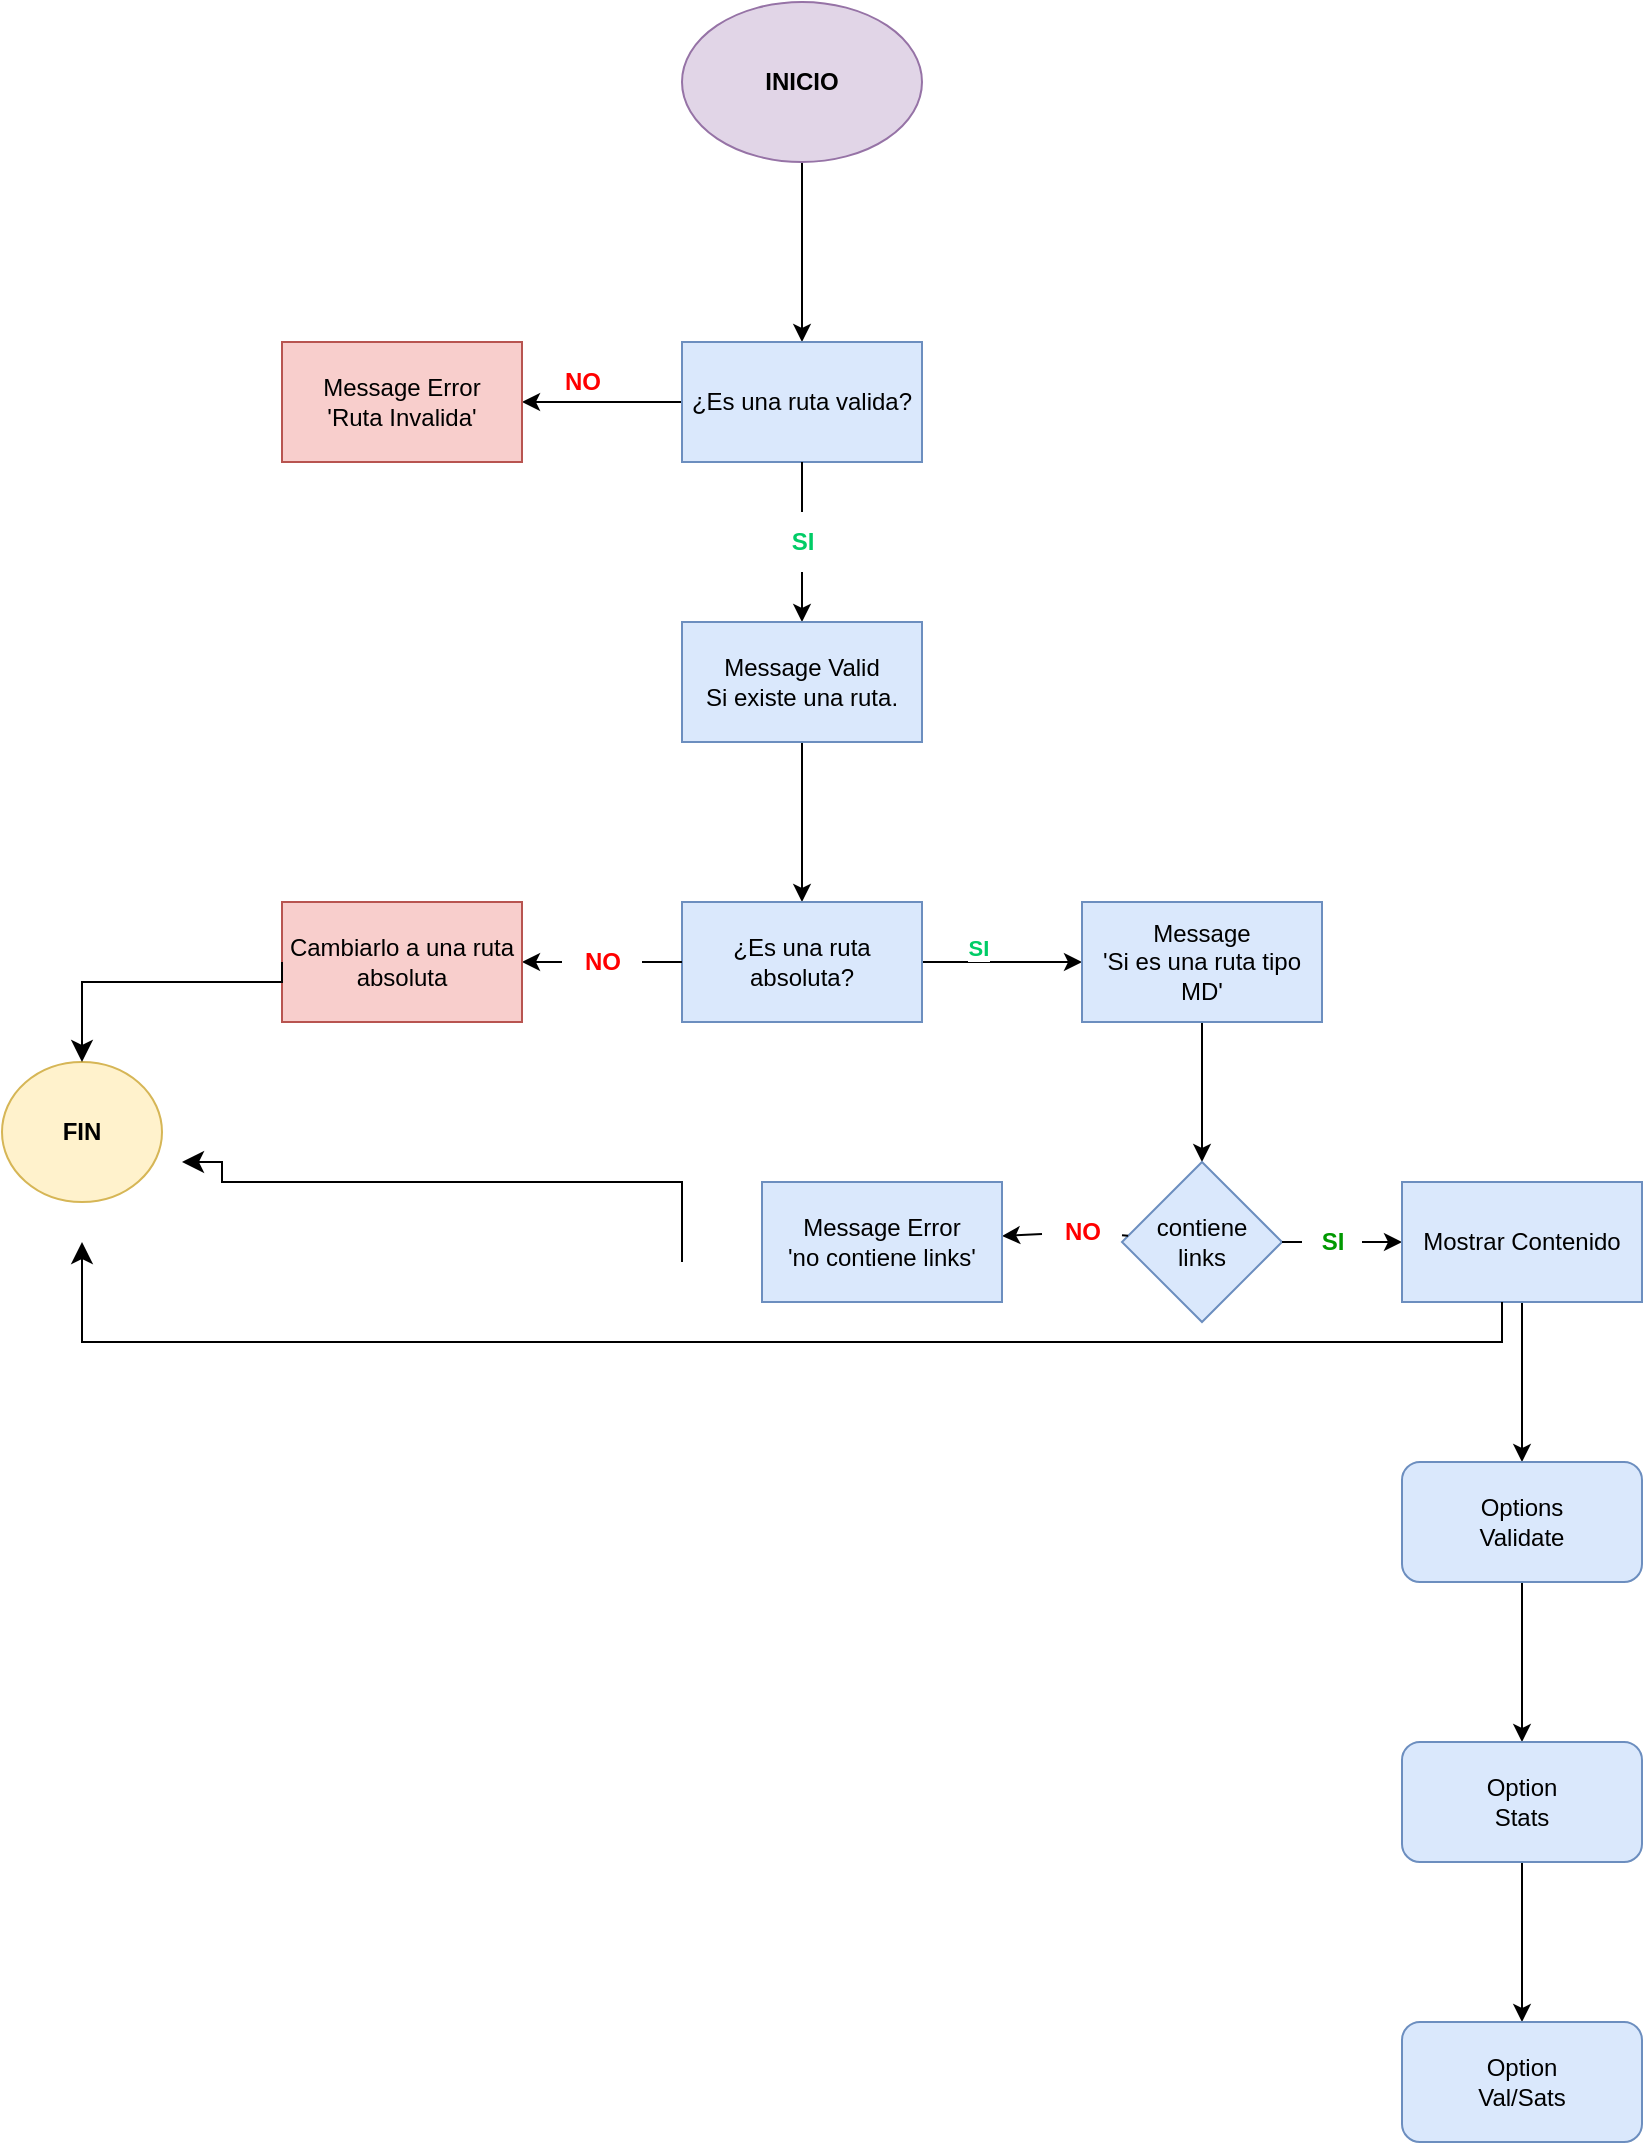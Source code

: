 <mxfile>
    <diagram id="WkN2gkq7quPrJt_TmMwt" name="Page-1">
        <mxGraphModel dx="1835" dy="787" grid="1" gridSize="10" guides="1" tooltips="1" connect="1" arrows="1" fold="1" page="1" pageScale="1" pageWidth="850" pageHeight="1100" math="0" shadow="0">
            <root>
                <mxCell id="0"/>
                <mxCell id="1" parent="0"/>
                <mxCell id="5" value="" style="edgeStyle=none;html=1;" edge="1" parent="1" source="2" target="4">
                    <mxGeometry relative="1" as="geometry"/>
                </mxCell>
                <mxCell id="2" value="&lt;b&gt;INICIO&lt;/b&gt;" style="ellipse;whiteSpace=wrap;html=1;fillColor=#e1d5e7;strokeColor=#9673a6;" vertex="1" parent="1">
                    <mxGeometry x="220" y="10" width="120" height="80" as="geometry"/>
                </mxCell>
                <mxCell id="7" value="" style="edgeStyle=none;html=1;" edge="1" parent="1" source="4" target="6">
                    <mxGeometry relative="1" as="geometry"/>
                </mxCell>
                <mxCell id="10" value="" style="edgeStyle=none;html=1;fontColor=#FF0000;startArrow=none;" edge="1" parent="1" source="11" target="9">
                    <mxGeometry relative="1" as="geometry"/>
                </mxCell>
                <mxCell id="4" value="¿Es una ruta valida?" style="whiteSpace=wrap;html=1;fillColor=#dae8fc;strokeColor=#6c8ebf;" vertex="1" parent="1">
                    <mxGeometry x="220" y="180" width="120" height="60" as="geometry"/>
                </mxCell>
                <mxCell id="6" value="Message Error&lt;br&gt;'Ruta Invalida'" style="whiteSpace=wrap;html=1;fillColor=#f8cecc;strokeColor=#b85450;" vertex="1" parent="1">
                    <mxGeometry x="20" y="180" width="120" height="60" as="geometry"/>
                </mxCell>
                <mxCell id="8" value="&lt;font color=&quot;#ff0000&quot;&gt;&lt;b&gt;NO&lt;/b&gt;&lt;/font&gt;" style="text;html=1;align=center;verticalAlign=middle;resizable=0;points=[];autosize=1;strokeColor=none;fillColor=none;" vertex="1" parent="1">
                    <mxGeometry x="150" y="185" width="40" height="30" as="geometry"/>
                </mxCell>
                <mxCell id="13" value="" style="edgeStyle=none;html=1;fontColor=#00CC66;" edge="1" parent="1" source="9" target="12">
                    <mxGeometry relative="1" as="geometry"/>
                </mxCell>
                <mxCell id="9" value="Message Valid&lt;br&gt;Si existe una ruta." style="whiteSpace=wrap;html=1;fillColor=#dae8fc;strokeColor=#6c8ebf;" vertex="1" parent="1">
                    <mxGeometry x="220" y="320" width="120" height="60" as="geometry"/>
                </mxCell>
                <mxCell id="15" value="" style="edgeStyle=none;html=1;fontColor=#00CC66;" edge="1" parent="1" source="12" target="14">
                    <mxGeometry relative="1" as="geometry"/>
                </mxCell>
                <mxCell id="18" value="&lt;b&gt;SI&lt;/b&gt;" style="edgeLabel;html=1;align=center;verticalAlign=middle;resizable=0;points=[];fontColor=#00CC66;" vertex="1" connectable="0" parent="15">
                    <mxGeometry x="-0.308" y="7" relative="1" as="geometry">
                        <mxPoint as="offset"/>
                    </mxGeometry>
                </mxCell>
                <mxCell id="17" value="" style="edgeStyle=none;html=1;fontColor=#00CC66;startArrow=none;" edge="1" parent="1" source="20" target="16">
                    <mxGeometry relative="1" as="geometry"/>
                </mxCell>
                <mxCell id="12" value="¿Es una ruta absoluta?" style="whiteSpace=wrap;html=1;fillColor=#dae8fc;strokeColor=#6c8ebf;" vertex="1" parent="1">
                    <mxGeometry x="220" y="460" width="120" height="60" as="geometry"/>
                </mxCell>
                <mxCell id="23" value="" style="edgeStyle=none;html=1;fontColor=#FF0000;" edge="1" parent="1" source="14" target="22">
                    <mxGeometry relative="1" as="geometry"/>
                </mxCell>
                <mxCell id="14" value="Message&lt;br&gt;'Si es una ruta tipo MD'" style="whiteSpace=wrap;html=1;fillColor=#dae8fc;strokeColor=#6c8ebf;" vertex="1" parent="1">
                    <mxGeometry x="420" y="460" width="120" height="60" as="geometry"/>
                </mxCell>
                <mxCell id="16" value="Cambiarlo a una ruta absoluta" style="whiteSpace=wrap;html=1;fillColor=#f8cecc;strokeColor=#b85450;" vertex="1" parent="1">
                    <mxGeometry x="20" y="460" width="120" height="60" as="geometry"/>
                </mxCell>
                <mxCell id="19" value="" style="edgeStyle=none;html=1;fontColor=#FF0000;endArrow=none;" edge="1" parent="1" source="4" target="11">
                    <mxGeometry relative="1" as="geometry">
                        <mxPoint x="280" y="240" as="sourcePoint"/>
                        <mxPoint x="280" y="320" as="targetPoint"/>
                    </mxGeometry>
                </mxCell>
                <mxCell id="11" value="&lt;font color=&quot;#00cc66&quot;&gt;&lt;b&gt;SI&lt;/b&gt;&lt;/font&gt;" style="text;html=1;align=center;verticalAlign=middle;resizable=0;points=[];autosize=1;strokeColor=none;fillColor=none;fontColor=#FF0000;" vertex="1" parent="1">
                    <mxGeometry x="265" y="265" width="30" height="30" as="geometry"/>
                </mxCell>
                <mxCell id="21" value="" style="edgeStyle=none;html=1;fontColor=#00CC66;endArrow=none;" edge="1" parent="1" source="12" target="20">
                    <mxGeometry relative="1" as="geometry">
                        <mxPoint x="220" y="490" as="sourcePoint"/>
                        <mxPoint x="140" y="490" as="targetPoint"/>
                    </mxGeometry>
                </mxCell>
                <mxCell id="20" value="&lt;b&gt;&lt;font color=&quot;#ff0000&quot;&gt;NO&lt;/font&gt;&lt;/b&gt;" style="text;html=1;align=center;verticalAlign=middle;resizable=0;points=[];autosize=1;strokeColor=none;fillColor=none;fontColor=#00CC66;" vertex="1" parent="1">
                    <mxGeometry x="160" y="475" width="40" height="30" as="geometry"/>
                </mxCell>
                <mxCell id="25" value="" style="edgeStyle=none;html=1;fontColor=#FF0000;startArrow=none;" edge="1" parent="1" source="30" target="24">
                    <mxGeometry relative="1" as="geometry"/>
                </mxCell>
                <mxCell id="27" value="" style="edgeStyle=none;html=1;fontColor=#FF0000;startArrow=none;" edge="1" parent="1" source="28" target="26">
                    <mxGeometry relative="1" as="geometry"/>
                </mxCell>
                <mxCell id="22" value="contiene &lt;br&gt;links" style="rhombus;whiteSpace=wrap;html=1;fillColor=#dae8fc;strokeColor=#6c8ebf;" vertex="1" parent="1">
                    <mxGeometry x="440" y="590" width="80" height="80" as="geometry"/>
                </mxCell>
                <mxCell id="24" value="Message Error&lt;br&gt;'no contiene links'" style="whiteSpace=wrap;html=1;fillColor=#dae8fc;strokeColor=#6c8ebf;" vertex="1" parent="1">
                    <mxGeometry x="260" y="600" width="120" height="60" as="geometry"/>
                </mxCell>
                <mxCell id="39" value="" style="edgeStyle=none;html=1;fontColor=#FF0000;" edge="1" parent="1" source="26" target="38">
                    <mxGeometry relative="1" as="geometry"/>
                </mxCell>
                <mxCell id="26" value="Mostrar Contenido" style="whiteSpace=wrap;html=1;fillColor=#dae8fc;strokeColor=#6c8ebf;" vertex="1" parent="1">
                    <mxGeometry x="580" y="600" width="120" height="60" as="geometry"/>
                </mxCell>
                <mxCell id="29" value="" style="edgeStyle=none;html=1;fontColor=#FF0000;endArrow=none;" edge="1" parent="1" source="22" target="28">
                    <mxGeometry relative="1" as="geometry">
                        <mxPoint x="520" y="630" as="sourcePoint"/>
                        <mxPoint x="580" y="630" as="targetPoint"/>
                    </mxGeometry>
                </mxCell>
                <mxCell id="28" value="&lt;font color=&quot;#009900&quot;&gt;&lt;b&gt;SI&lt;/b&gt;&lt;/font&gt;" style="text;html=1;align=center;verticalAlign=middle;resizable=0;points=[];autosize=1;strokeColor=none;fillColor=none;fontColor=#FF0000;" vertex="1" parent="1">
                    <mxGeometry x="530" y="615" width="30" height="30" as="geometry"/>
                </mxCell>
                <mxCell id="32" value="" style="edgeStyle=none;html=1;fontColor=#FF0000;endArrow=none;" edge="1" parent="1" source="22" target="30">
                    <mxGeometry relative="1" as="geometry">
                        <mxPoint x="440" y="630" as="sourcePoint"/>
                        <mxPoint x="380" y="630" as="targetPoint"/>
                    </mxGeometry>
                </mxCell>
                <mxCell id="30" value="&lt;b&gt;&lt;font color=&quot;#ff0000&quot;&gt;NO&lt;/font&gt;&lt;/b&gt;" style="text;html=1;align=center;verticalAlign=middle;resizable=0;points=[];autosize=1;strokeColor=none;fillColor=none;fontColor=#009900;" vertex="1" parent="1">
                    <mxGeometry x="400" y="610" width="40" height="30" as="geometry"/>
                </mxCell>
                <mxCell id="41" value="" style="edgeStyle=none;html=1;fontColor=#FF0000;" edge="1" parent="1" source="38" target="40">
                    <mxGeometry relative="1" as="geometry"/>
                </mxCell>
                <mxCell id="38" value="Options&lt;br&gt;Validate" style="rounded=1;whiteSpace=wrap;html=1;fillColor=#dae8fc;strokeColor=#6c8ebf;" vertex="1" parent="1">
                    <mxGeometry x="580" y="740" width="120" height="60" as="geometry"/>
                </mxCell>
                <mxCell id="43" value="" style="edgeStyle=none;html=1;fontColor=#FF0000;" edge="1" parent="1" source="40" target="42">
                    <mxGeometry relative="1" as="geometry"/>
                </mxCell>
                <mxCell id="40" value="Option &lt;br&gt;Stats" style="rounded=1;whiteSpace=wrap;html=1;fillColor=#dae8fc;strokeColor=#6c8ebf;" vertex="1" parent="1">
                    <mxGeometry x="580" y="880" width="120" height="60" as="geometry"/>
                </mxCell>
                <mxCell id="42" value="Option&lt;br&gt;Val/Sats" style="rounded=1;whiteSpace=wrap;html=1;fillColor=#dae8fc;strokeColor=#6c8ebf;" vertex="1" parent="1">
                    <mxGeometry x="580" y="1020" width="120" height="60" as="geometry"/>
                </mxCell>
                <mxCell id="50" style="edgeStyle=none;html=1;exitX=0.5;exitY=0;exitDx=0;exitDy=0;fontColor=#FF0000;" edge="1" parent="1" source="44">
                    <mxGeometry relative="1" as="geometry">
                        <mxPoint x="-80" y="540" as="targetPoint"/>
                    </mxGeometry>
                </mxCell>
                <mxCell id="44" value="&lt;b&gt;FIN&lt;/b&gt;" style="ellipse;whiteSpace=wrap;html=1;fillColor=#fff2cc;strokeColor=#d6b656;" vertex="1" parent="1">
                    <mxGeometry x="-120" y="540" width="80" height="70" as="geometry"/>
                </mxCell>
                <mxCell id="47" value="" style="edgeStyle=elbowEdgeStyle;elbow=vertical;endArrow=classic;html=1;curved=0;rounded=0;endSize=8;startSize=8;fontColor=#FF0000;" edge="1" parent="1">
                    <mxGeometry width="50" height="50" relative="1" as="geometry">
                        <mxPoint x="630" y="660" as="sourcePoint"/>
                        <mxPoint x="-80" y="630" as="targetPoint"/>
                        <Array as="points">
                            <mxPoint x="630" y="680"/>
                        </Array>
                    </mxGeometry>
                </mxCell>
                <mxCell id="49" value="" style="edgeStyle=elbowEdgeStyle;elbow=vertical;endArrow=classic;html=1;curved=0;rounded=0;endSize=8;startSize=8;fontColor=#FF0000;exitX=0;exitY=0.5;exitDx=0;exitDy=0;entryX=0.5;entryY=0;entryDx=0;entryDy=0;" edge="1" parent="1" source="16" target="44">
                    <mxGeometry width="50" height="50" relative="1" as="geometry">
                        <mxPoint x="-70" y="520" as="sourcePoint"/>
                        <mxPoint x="-100" y="520" as="targetPoint"/>
                        <Array as="points">
                            <mxPoint x="-80" y="500"/>
                            <mxPoint x="-90" y="535"/>
                        </Array>
                    </mxGeometry>
                </mxCell>
                <mxCell id="51" value="" style="edgeStyle=segmentEdgeStyle;endArrow=classic;html=1;curved=0;rounded=0;endSize=8;startSize=8;fontColor=#FF0000;" edge="1" parent="1">
                    <mxGeometry width="50" height="50" relative="1" as="geometry">
                        <mxPoint x="220" y="640" as="sourcePoint"/>
                        <mxPoint x="-30" y="590" as="targetPoint"/>
                        <Array as="points">
                            <mxPoint x="220" y="600"/>
                            <mxPoint x="-10" y="600"/>
                            <mxPoint x="-10" y="590"/>
                        </Array>
                    </mxGeometry>
                </mxCell>
            </root>
        </mxGraphModel>
    </diagram>
</mxfile>